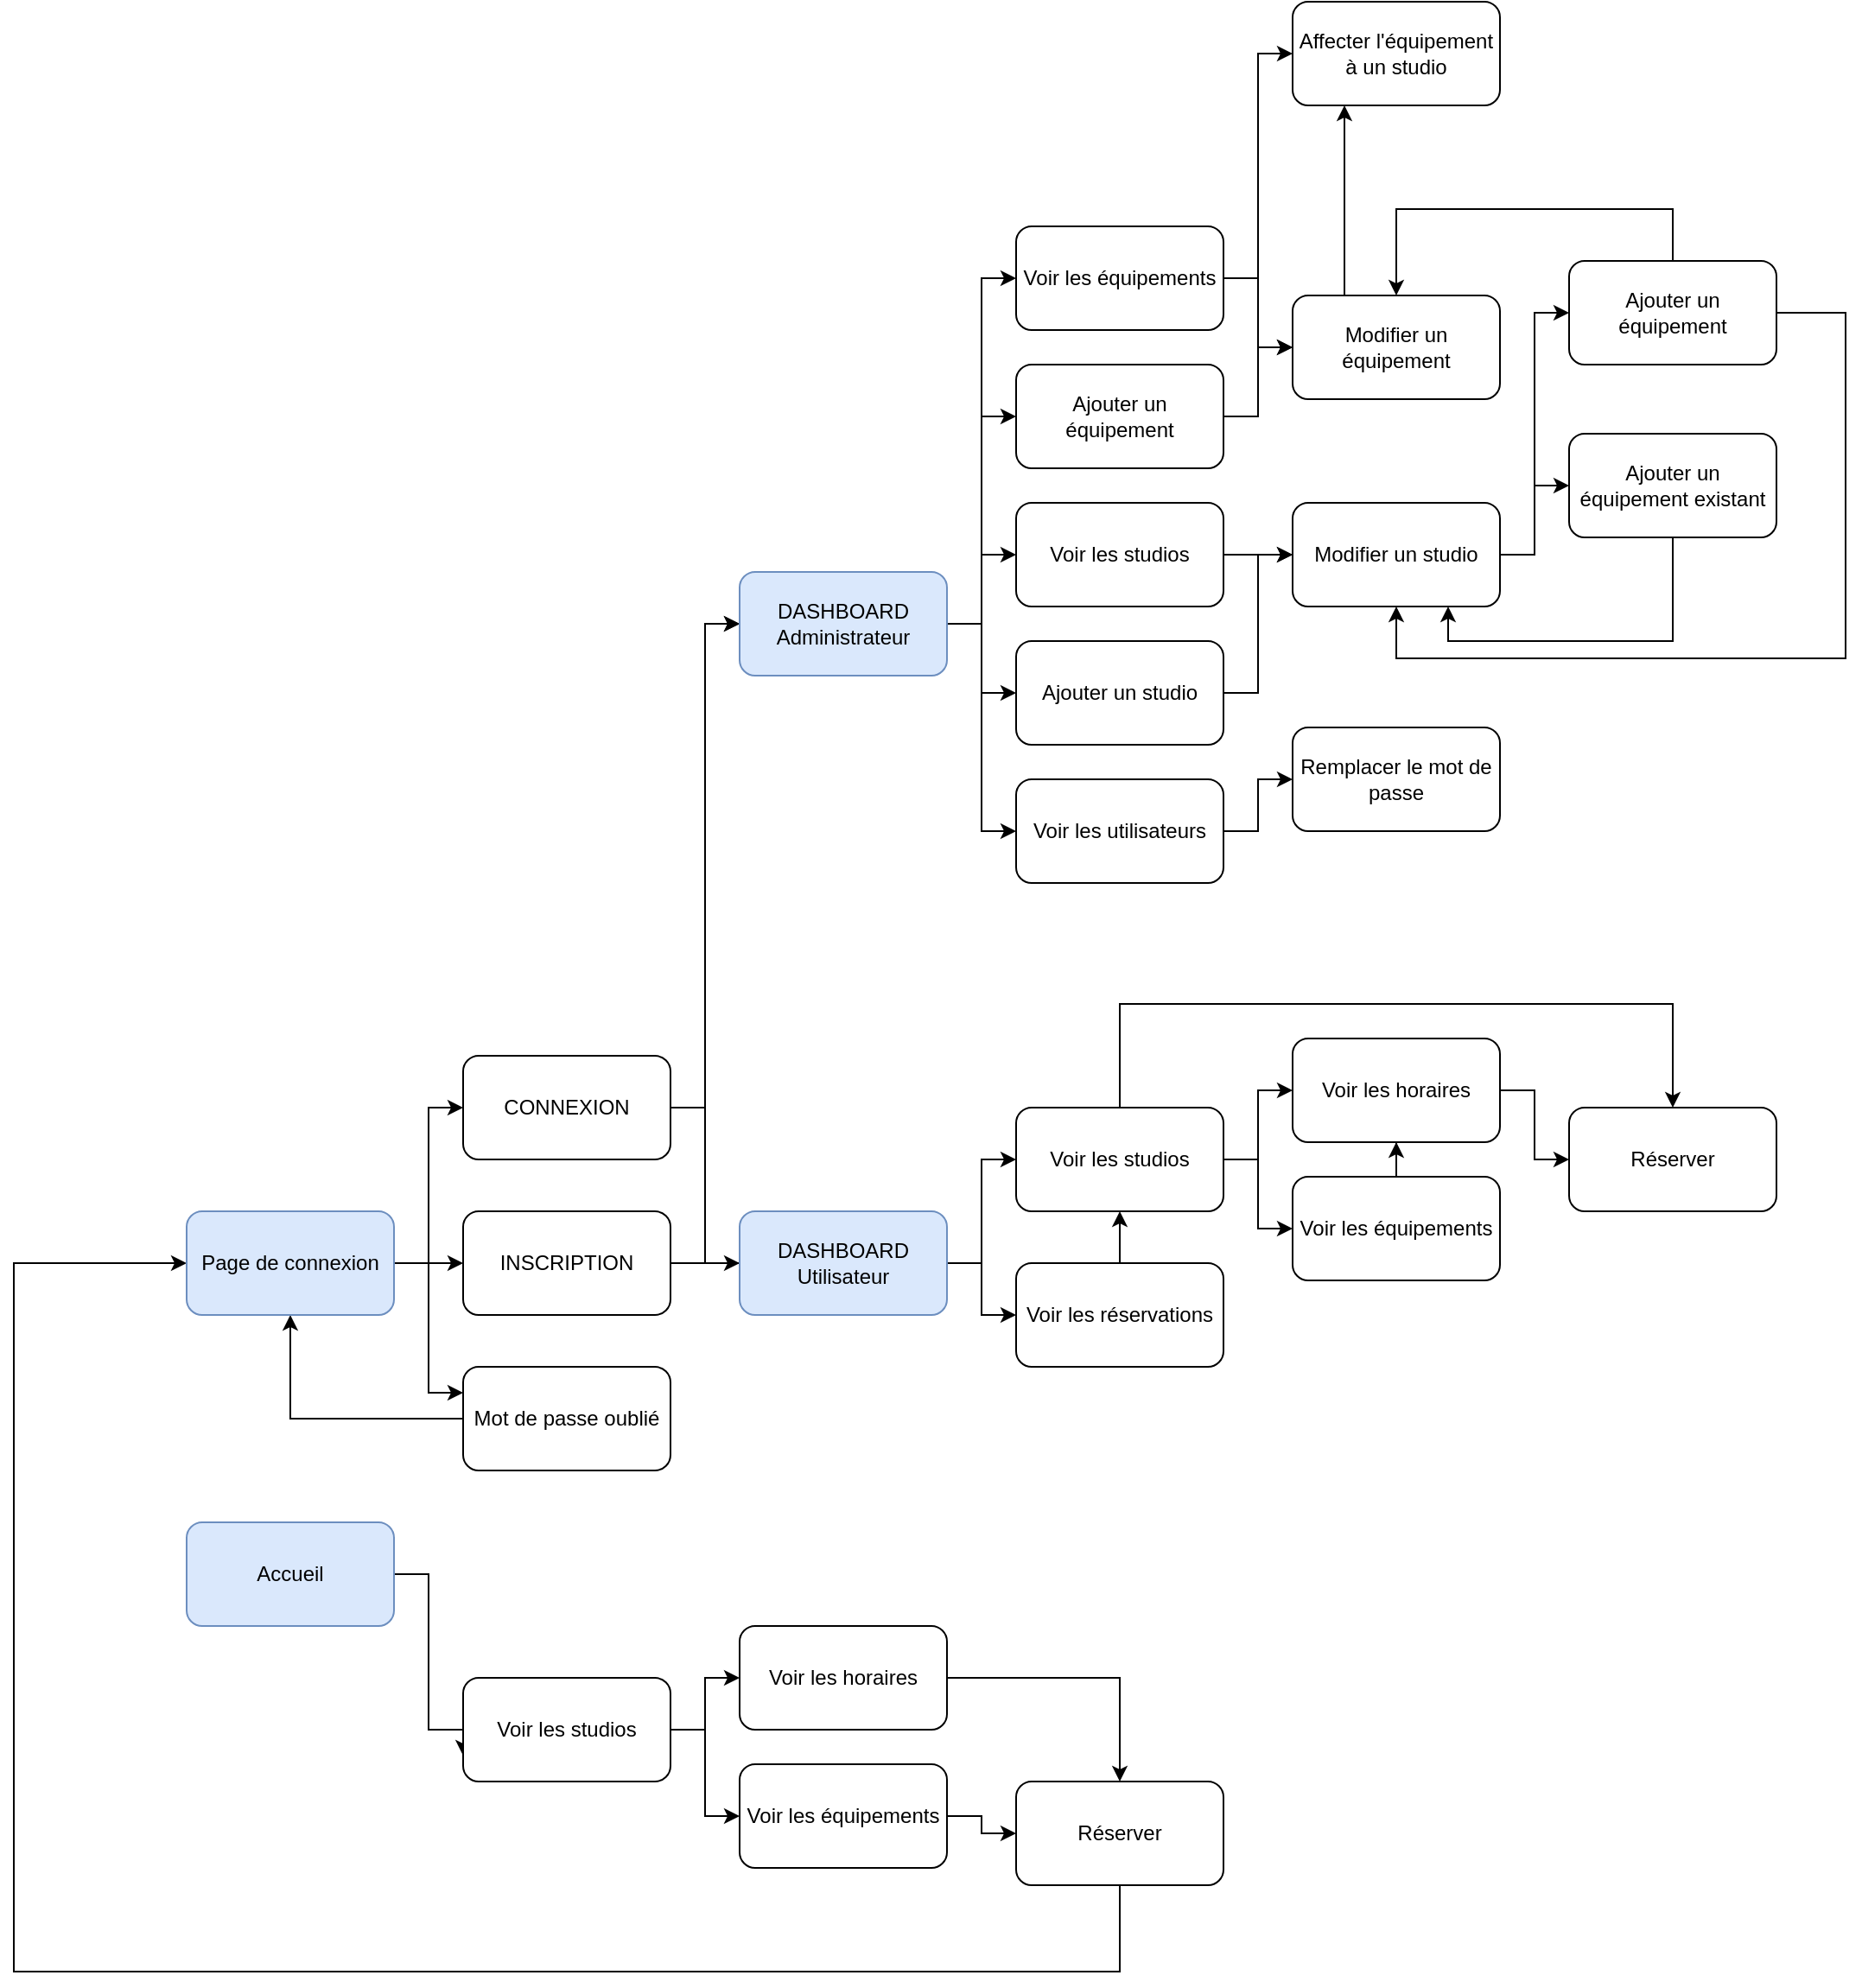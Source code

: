 <mxfile version="21.1.2" type="device">
  <diagram name="Page-1" id="eyfP5lk1WhJ4zAkFruP8">
    <mxGraphModel dx="1436" dy="1406" grid="1" gridSize="10" guides="1" tooltips="1" connect="1" arrows="1" fold="1" page="0" pageScale="1" pageWidth="827" pageHeight="1169" math="0" shadow="0">
      <root>
        <mxCell id="0" />
        <mxCell id="1" parent="0" />
        <mxCell id="dI4EPj5WjsACikyE1mMq-19" style="edgeStyle=orthogonalEdgeStyle;rounded=0;orthogonalLoop=1;jettySize=auto;html=1;entryX=0;entryY=0.5;entryDx=0;entryDy=0;" edge="1" parent="1" source="dI4EPj5WjsACikyE1mMq-1" target="dI4EPj5WjsACikyE1mMq-18">
          <mxGeometry relative="1" as="geometry" />
        </mxCell>
        <mxCell id="dI4EPj5WjsACikyE1mMq-39" style="edgeStyle=orthogonalEdgeStyle;rounded=0;orthogonalLoop=1;jettySize=auto;html=1;entryX=0;entryY=0.5;entryDx=0;entryDy=0;" edge="1" parent="1" source="dI4EPj5WjsACikyE1mMq-1" target="dI4EPj5WjsACikyE1mMq-38">
          <mxGeometry relative="1" as="geometry" />
        </mxCell>
        <mxCell id="dI4EPj5WjsACikyE1mMq-1" value="CONNEXION" style="rounded=1;whiteSpace=wrap;html=1;" vertex="1" parent="1">
          <mxGeometry x="240" y="40" width="120" height="60" as="geometry" />
        </mxCell>
        <mxCell id="dI4EPj5WjsACikyE1mMq-20" style="edgeStyle=orthogonalEdgeStyle;rounded=0;orthogonalLoop=1;jettySize=auto;html=1;" edge="1" parent="1" source="dI4EPj5WjsACikyE1mMq-2">
          <mxGeometry relative="1" as="geometry">
            <mxPoint x="410" y="160" as="targetPoint" />
          </mxGeometry>
        </mxCell>
        <mxCell id="dI4EPj5WjsACikyE1mMq-40" style="edgeStyle=orthogonalEdgeStyle;rounded=0;orthogonalLoop=1;jettySize=auto;html=1;entryX=0;entryY=0.5;entryDx=0;entryDy=0;" edge="1" parent="1" source="dI4EPj5WjsACikyE1mMq-2" target="dI4EPj5WjsACikyE1mMq-38">
          <mxGeometry relative="1" as="geometry" />
        </mxCell>
        <mxCell id="dI4EPj5WjsACikyE1mMq-2" value="INSCRIPTION" style="rounded=1;whiteSpace=wrap;html=1;" vertex="1" parent="1">
          <mxGeometry x="240" y="130" width="120" height="60" as="geometry" />
        </mxCell>
        <mxCell id="dI4EPj5WjsACikyE1mMq-14" style="edgeStyle=orthogonalEdgeStyle;rounded=0;orthogonalLoop=1;jettySize=auto;html=1;" edge="1" parent="1" source="dI4EPj5WjsACikyE1mMq-3" target="dI4EPj5WjsACikyE1mMq-8">
          <mxGeometry relative="1" as="geometry" />
        </mxCell>
        <mxCell id="dI4EPj5WjsACikyE1mMq-3" value="Mot de passe oublié" style="rounded=1;whiteSpace=wrap;html=1;" vertex="1" parent="1">
          <mxGeometry x="240" y="220" width="120" height="60" as="geometry" />
        </mxCell>
        <mxCell id="dI4EPj5WjsACikyE1mMq-11" style="edgeStyle=orthogonalEdgeStyle;rounded=0;orthogonalLoop=1;jettySize=auto;html=1;entryX=0;entryY=0.75;entryDx=0;entryDy=0;" edge="1" parent="1" source="dI4EPj5WjsACikyE1mMq-4" target="dI4EPj5WjsACikyE1mMq-6">
          <mxGeometry relative="1" as="geometry">
            <Array as="points">
              <mxPoint x="220" y="340" />
              <mxPoint x="220" y="430" />
              <mxPoint x="240" y="430" />
            </Array>
          </mxGeometry>
        </mxCell>
        <mxCell id="dI4EPj5WjsACikyE1mMq-4" value="Accueil" style="rounded=1;whiteSpace=wrap;html=1;fillColor=#dae8fc;strokeColor=#6c8ebf;" vertex="1" parent="1">
          <mxGeometry x="80" y="310" width="120" height="60" as="geometry" />
        </mxCell>
        <mxCell id="dI4EPj5WjsACikyE1mMq-12" style="edgeStyle=orthogonalEdgeStyle;rounded=0;orthogonalLoop=1;jettySize=auto;html=1;" edge="1" parent="1" source="dI4EPj5WjsACikyE1mMq-6" target="dI4EPj5WjsACikyE1mMq-7">
          <mxGeometry relative="1" as="geometry" />
        </mxCell>
        <mxCell id="dI4EPj5WjsACikyE1mMq-23" style="edgeStyle=orthogonalEdgeStyle;rounded=0;orthogonalLoop=1;jettySize=auto;html=1;entryX=0;entryY=0.5;entryDx=0;entryDy=0;" edge="1" parent="1" source="dI4EPj5WjsACikyE1mMq-6" target="dI4EPj5WjsACikyE1mMq-22">
          <mxGeometry relative="1" as="geometry" />
        </mxCell>
        <mxCell id="dI4EPj5WjsACikyE1mMq-6" value="Voir les studios" style="rounded=1;whiteSpace=wrap;html=1;" vertex="1" parent="1">
          <mxGeometry x="240" y="400" width="120" height="60" as="geometry" />
        </mxCell>
        <mxCell id="dI4EPj5WjsACikyE1mMq-9" style="edgeStyle=orthogonalEdgeStyle;rounded=0;orthogonalLoop=1;jettySize=auto;html=1;entryX=0;entryY=0.5;entryDx=0;entryDy=0;exitX=0.5;exitY=1;exitDx=0;exitDy=0;" edge="1" parent="1" source="dI4EPj5WjsACikyE1mMq-10" target="dI4EPj5WjsACikyE1mMq-8">
          <mxGeometry relative="1" as="geometry">
            <Array as="points">
              <mxPoint x="620" y="570" />
              <mxPoint x="-20" y="570" />
              <mxPoint x="-20" y="160" />
            </Array>
          </mxGeometry>
        </mxCell>
        <mxCell id="dI4EPj5WjsACikyE1mMq-13" style="edgeStyle=orthogonalEdgeStyle;rounded=0;orthogonalLoop=1;jettySize=auto;html=1;" edge="1" parent="1" source="dI4EPj5WjsACikyE1mMq-7" target="dI4EPj5WjsACikyE1mMq-10">
          <mxGeometry relative="1" as="geometry" />
        </mxCell>
        <mxCell id="dI4EPj5WjsACikyE1mMq-7" value="Voir les équipements" style="rounded=1;whiteSpace=wrap;html=1;" vertex="1" parent="1">
          <mxGeometry x="400" y="450" width="120" height="60" as="geometry" />
        </mxCell>
        <mxCell id="dI4EPj5WjsACikyE1mMq-15" style="edgeStyle=orthogonalEdgeStyle;rounded=0;orthogonalLoop=1;jettySize=auto;html=1;entryX=0;entryY=0.25;entryDx=0;entryDy=0;" edge="1" parent="1" source="dI4EPj5WjsACikyE1mMq-8" target="dI4EPj5WjsACikyE1mMq-3">
          <mxGeometry relative="1" as="geometry" />
        </mxCell>
        <mxCell id="dI4EPj5WjsACikyE1mMq-16" style="edgeStyle=orthogonalEdgeStyle;rounded=0;orthogonalLoop=1;jettySize=auto;html=1;entryX=0;entryY=0.5;entryDx=0;entryDy=0;" edge="1" parent="1" source="dI4EPj5WjsACikyE1mMq-8" target="dI4EPj5WjsACikyE1mMq-2">
          <mxGeometry relative="1" as="geometry" />
        </mxCell>
        <mxCell id="dI4EPj5WjsACikyE1mMq-17" style="edgeStyle=orthogonalEdgeStyle;rounded=0;orthogonalLoop=1;jettySize=auto;html=1;entryX=0;entryY=0.5;entryDx=0;entryDy=0;" edge="1" parent="1" source="dI4EPj5WjsACikyE1mMq-8" target="dI4EPj5WjsACikyE1mMq-1">
          <mxGeometry relative="1" as="geometry" />
        </mxCell>
        <mxCell id="dI4EPj5WjsACikyE1mMq-8" value="Page de connexion" style="rounded=1;whiteSpace=wrap;html=1;fillColor=#dae8fc;strokeColor=#6c8ebf;" vertex="1" parent="1">
          <mxGeometry x="80" y="130" width="120" height="60" as="geometry" />
        </mxCell>
        <mxCell id="dI4EPj5WjsACikyE1mMq-10" value="Réserver" style="rounded=1;whiteSpace=wrap;html=1;" vertex="1" parent="1">
          <mxGeometry x="560" y="460" width="120" height="60" as="geometry" />
        </mxCell>
        <mxCell id="dI4EPj5WjsACikyE1mMq-25" style="edgeStyle=orthogonalEdgeStyle;rounded=0;orthogonalLoop=1;jettySize=auto;html=1;entryX=0;entryY=0.5;entryDx=0;entryDy=0;" edge="1" parent="1" source="dI4EPj5WjsACikyE1mMq-18" target="dI4EPj5WjsACikyE1mMq-21">
          <mxGeometry relative="1" as="geometry" />
        </mxCell>
        <mxCell id="dI4EPj5WjsACikyE1mMq-36" style="edgeStyle=orthogonalEdgeStyle;rounded=0;orthogonalLoop=1;jettySize=auto;html=1;entryX=0;entryY=0.5;entryDx=0;entryDy=0;" edge="1" parent="1" source="dI4EPj5WjsACikyE1mMq-18" target="dI4EPj5WjsACikyE1mMq-35">
          <mxGeometry relative="1" as="geometry" />
        </mxCell>
        <mxCell id="dI4EPj5WjsACikyE1mMq-18" value="DASHBOARD Utilisateur" style="rounded=1;whiteSpace=wrap;html=1;fillColor=#dae8fc;strokeColor=#6c8ebf;" vertex="1" parent="1">
          <mxGeometry x="400" y="130" width="120" height="60" as="geometry" />
        </mxCell>
        <mxCell id="dI4EPj5WjsACikyE1mMq-31" style="edgeStyle=orthogonalEdgeStyle;rounded=0;orthogonalLoop=1;jettySize=auto;html=1;entryX=0;entryY=0.5;entryDx=0;entryDy=0;" edge="1" parent="1" source="dI4EPj5WjsACikyE1mMq-21" target="dI4EPj5WjsACikyE1mMq-30">
          <mxGeometry relative="1" as="geometry" />
        </mxCell>
        <mxCell id="dI4EPj5WjsACikyE1mMq-32" style="edgeStyle=orthogonalEdgeStyle;rounded=0;orthogonalLoop=1;jettySize=auto;html=1;entryX=0;entryY=0.5;entryDx=0;entryDy=0;" edge="1" parent="1" source="dI4EPj5WjsACikyE1mMq-21" target="dI4EPj5WjsACikyE1mMq-28">
          <mxGeometry relative="1" as="geometry" />
        </mxCell>
        <mxCell id="dI4EPj5WjsACikyE1mMq-67" style="edgeStyle=orthogonalEdgeStyle;rounded=0;orthogonalLoop=1;jettySize=auto;html=1;entryX=0.5;entryY=0;entryDx=0;entryDy=0;" edge="1" parent="1" source="dI4EPj5WjsACikyE1mMq-21" target="dI4EPj5WjsACikyE1mMq-29">
          <mxGeometry relative="1" as="geometry">
            <Array as="points">
              <mxPoint x="620" y="10" />
              <mxPoint x="940" y="10" />
            </Array>
          </mxGeometry>
        </mxCell>
        <mxCell id="dI4EPj5WjsACikyE1mMq-21" value="Voir les studios" style="rounded=1;whiteSpace=wrap;html=1;" vertex="1" parent="1">
          <mxGeometry x="560" y="70" width="120" height="60" as="geometry" />
        </mxCell>
        <mxCell id="dI4EPj5WjsACikyE1mMq-24" style="edgeStyle=orthogonalEdgeStyle;rounded=0;orthogonalLoop=1;jettySize=auto;html=1;" edge="1" parent="1" source="dI4EPj5WjsACikyE1mMq-22" target="dI4EPj5WjsACikyE1mMq-10">
          <mxGeometry relative="1" as="geometry" />
        </mxCell>
        <mxCell id="dI4EPj5WjsACikyE1mMq-22" value="Voir les horaires" style="rounded=1;whiteSpace=wrap;html=1;" vertex="1" parent="1">
          <mxGeometry x="400" y="370" width="120" height="60" as="geometry" />
        </mxCell>
        <mxCell id="dI4EPj5WjsACikyE1mMq-68" style="edgeStyle=orthogonalEdgeStyle;rounded=0;orthogonalLoop=1;jettySize=auto;html=1;entryX=0.5;entryY=1;entryDx=0;entryDy=0;" edge="1" parent="1" source="dI4EPj5WjsACikyE1mMq-28" target="dI4EPj5WjsACikyE1mMq-30">
          <mxGeometry relative="1" as="geometry" />
        </mxCell>
        <mxCell id="dI4EPj5WjsACikyE1mMq-28" value="Voir les équipements" style="rounded=1;whiteSpace=wrap;html=1;" vertex="1" parent="1">
          <mxGeometry x="720" y="110" width="120" height="60" as="geometry" />
        </mxCell>
        <mxCell id="dI4EPj5WjsACikyE1mMq-29" value="Réserver" style="rounded=1;whiteSpace=wrap;html=1;" vertex="1" parent="1">
          <mxGeometry x="880" y="70" width="120" height="60" as="geometry" />
        </mxCell>
        <mxCell id="dI4EPj5WjsACikyE1mMq-33" style="edgeStyle=orthogonalEdgeStyle;rounded=0;orthogonalLoop=1;jettySize=auto;html=1;entryX=0;entryY=0.5;entryDx=0;entryDy=0;" edge="1" parent="1" source="dI4EPj5WjsACikyE1mMq-30" target="dI4EPj5WjsACikyE1mMq-29">
          <mxGeometry relative="1" as="geometry" />
        </mxCell>
        <mxCell id="dI4EPj5WjsACikyE1mMq-30" value="Voir les horaires" style="rounded=1;whiteSpace=wrap;html=1;" vertex="1" parent="1">
          <mxGeometry x="720" y="30" width="120" height="60" as="geometry" />
        </mxCell>
        <mxCell id="dI4EPj5WjsACikyE1mMq-37" style="edgeStyle=orthogonalEdgeStyle;rounded=0;orthogonalLoop=1;jettySize=auto;html=1;" edge="1" parent="1" source="dI4EPj5WjsACikyE1mMq-35" target="dI4EPj5WjsACikyE1mMq-21">
          <mxGeometry relative="1" as="geometry" />
        </mxCell>
        <mxCell id="dI4EPj5WjsACikyE1mMq-35" value="Voir les réservations" style="rounded=1;whiteSpace=wrap;html=1;" vertex="1" parent="1">
          <mxGeometry x="560" y="160" width="120" height="60" as="geometry" />
        </mxCell>
        <mxCell id="dI4EPj5WjsACikyE1mMq-57" style="edgeStyle=orthogonalEdgeStyle;rounded=0;orthogonalLoop=1;jettySize=auto;html=1;entryX=0;entryY=0.5;entryDx=0;entryDy=0;" edge="1" parent="1" source="dI4EPj5WjsACikyE1mMq-38" target="dI4EPj5WjsACikyE1mMq-44">
          <mxGeometry relative="1" as="geometry" />
        </mxCell>
        <mxCell id="dI4EPj5WjsACikyE1mMq-58" style="edgeStyle=orthogonalEdgeStyle;rounded=0;orthogonalLoop=1;jettySize=auto;html=1;" edge="1" parent="1" source="dI4EPj5WjsACikyE1mMq-38" target="dI4EPj5WjsACikyE1mMq-43">
          <mxGeometry relative="1" as="geometry" />
        </mxCell>
        <mxCell id="dI4EPj5WjsACikyE1mMq-59" style="edgeStyle=orthogonalEdgeStyle;rounded=0;orthogonalLoop=1;jettySize=auto;html=1;" edge="1" parent="1" source="dI4EPj5WjsACikyE1mMq-38" target="dI4EPj5WjsACikyE1mMq-41">
          <mxGeometry relative="1" as="geometry" />
        </mxCell>
        <mxCell id="dI4EPj5WjsACikyE1mMq-60" style="edgeStyle=orthogonalEdgeStyle;rounded=0;orthogonalLoop=1;jettySize=auto;html=1;entryX=0;entryY=0.5;entryDx=0;entryDy=0;" edge="1" parent="1" source="dI4EPj5WjsACikyE1mMq-38" target="dI4EPj5WjsACikyE1mMq-51">
          <mxGeometry relative="1" as="geometry" />
        </mxCell>
        <mxCell id="dI4EPj5WjsACikyE1mMq-61" style="edgeStyle=orthogonalEdgeStyle;rounded=0;orthogonalLoop=1;jettySize=auto;html=1;entryX=0;entryY=0.5;entryDx=0;entryDy=0;" edge="1" parent="1" source="dI4EPj5WjsACikyE1mMq-38" target="dI4EPj5WjsACikyE1mMq-50">
          <mxGeometry relative="1" as="geometry" />
        </mxCell>
        <mxCell id="dI4EPj5WjsACikyE1mMq-38" value="DASHBOARD Administrateur" style="rounded=1;whiteSpace=wrap;html=1;fillColor=#dae8fc;strokeColor=#6c8ebf;" vertex="1" parent="1">
          <mxGeometry x="400" y="-240" width="120" height="60" as="geometry" />
        </mxCell>
        <mxCell id="dI4EPj5WjsACikyE1mMq-46" style="edgeStyle=orthogonalEdgeStyle;rounded=0;orthogonalLoop=1;jettySize=auto;html=1;entryX=0;entryY=0.5;entryDx=0;entryDy=0;" edge="1" parent="1" source="dI4EPj5WjsACikyE1mMq-41" target="dI4EPj5WjsACikyE1mMq-45">
          <mxGeometry relative="1" as="geometry" />
        </mxCell>
        <mxCell id="dI4EPj5WjsACikyE1mMq-41" value="Voir les studios" style="rounded=1;whiteSpace=wrap;html=1;" vertex="1" parent="1">
          <mxGeometry x="560" y="-280" width="120" height="60" as="geometry" />
        </mxCell>
        <mxCell id="dI4EPj5WjsACikyE1mMq-47" style="edgeStyle=orthogonalEdgeStyle;rounded=0;orthogonalLoop=1;jettySize=auto;html=1;entryX=0;entryY=0.5;entryDx=0;entryDy=0;" edge="1" parent="1" source="dI4EPj5WjsACikyE1mMq-43" target="dI4EPj5WjsACikyE1mMq-45">
          <mxGeometry relative="1" as="geometry" />
        </mxCell>
        <mxCell id="dI4EPj5WjsACikyE1mMq-43" value="Ajouter un studio" style="rounded=1;whiteSpace=wrap;html=1;" vertex="1" parent="1">
          <mxGeometry x="560" y="-200" width="120" height="60" as="geometry" />
        </mxCell>
        <mxCell id="dI4EPj5WjsACikyE1mMq-66" style="edgeStyle=orthogonalEdgeStyle;rounded=0;orthogonalLoop=1;jettySize=auto;html=1;entryX=0;entryY=0.5;entryDx=0;entryDy=0;" edge="1" parent="1" source="dI4EPj5WjsACikyE1mMq-44" target="dI4EPj5WjsACikyE1mMq-65">
          <mxGeometry relative="1" as="geometry" />
        </mxCell>
        <mxCell id="dI4EPj5WjsACikyE1mMq-44" value="Voir les utilisateurs" style="rounded=1;whiteSpace=wrap;html=1;" vertex="1" parent="1">
          <mxGeometry x="560" y="-120" width="120" height="60" as="geometry" />
        </mxCell>
        <mxCell id="dI4EPj5WjsACikyE1mMq-56" style="edgeStyle=orthogonalEdgeStyle;rounded=0;orthogonalLoop=1;jettySize=auto;html=1;entryX=0;entryY=0.5;entryDx=0;entryDy=0;" edge="1" parent="1" source="dI4EPj5WjsACikyE1mMq-45" target="dI4EPj5WjsACikyE1mMq-48">
          <mxGeometry relative="1" as="geometry" />
        </mxCell>
        <mxCell id="dI4EPj5WjsACikyE1mMq-62" style="edgeStyle=orthogonalEdgeStyle;rounded=0;orthogonalLoop=1;jettySize=auto;html=1;" edge="1" parent="1" source="dI4EPj5WjsACikyE1mMq-45" target="dI4EPj5WjsACikyE1mMq-49">
          <mxGeometry relative="1" as="geometry" />
        </mxCell>
        <mxCell id="dI4EPj5WjsACikyE1mMq-45" value="Modifier un studio" style="rounded=1;whiteSpace=wrap;html=1;" vertex="1" parent="1">
          <mxGeometry x="720" y="-280" width="120" height="60" as="geometry" />
        </mxCell>
        <mxCell id="dI4EPj5WjsACikyE1mMq-55" style="edgeStyle=orthogonalEdgeStyle;rounded=0;orthogonalLoop=1;jettySize=auto;html=1;" edge="1" parent="1" source="dI4EPj5WjsACikyE1mMq-48" target="dI4EPj5WjsACikyE1mMq-52">
          <mxGeometry relative="1" as="geometry">
            <Array as="points">
              <mxPoint x="940" y="-450" />
              <mxPoint x="780" y="-450" />
            </Array>
          </mxGeometry>
        </mxCell>
        <mxCell id="dI4EPj5WjsACikyE1mMq-64" style="edgeStyle=orthogonalEdgeStyle;rounded=0;orthogonalLoop=1;jettySize=auto;html=1;" edge="1" parent="1" source="dI4EPj5WjsACikyE1mMq-48" target="dI4EPj5WjsACikyE1mMq-45">
          <mxGeometry relative="1" as="geometry">
            <Array as="points">
              <mxPoint x="1040" y="-390" />
              <mxPoint x="1040" y="-190" />
              <mxPoint x="780" y="-190" />
            </Array>
          </mxGeometry>
        </mxCell>
        <mxCell id="dI4EPj5WjsACikyE1mMq-48" value="Ajouter un équipement" style="rounded=1;whiteSpace=wrap;html=1;" vertex="1" parent="1">
          <mxGeometry x="880" y="-420" width="120" height="60" as="geometry" />
        </mxCell>
        <mxCell id="dI4EPj5WjsACikyE1mMq-63" style="edgeStyle=orthogonalEdgeStyle;rounded=0;orthogonalLoop=1;jettySize=auto;html=1;entryX=0.75;entryY=1;entryDx=0;entryDy=0;" edge="1" parent="1" source="dI4EPj5WjsACikyE1mMq-49" target="dI4EPj5WjsACikyE1mMq-45">
          <mxGeometry relative="1" as="geometry">
            <Array as="points">
              <mxPoint x="940" y="-200" />
              <mxPoint x="810" y="-200" />
            </Array>
          </mxGeometry>
        </mxCell>
        <mxCell id="dI4EPj5WjsACikyE1mMq-49" value="Ajouter un équipement existant" style="rounded=1;whiteSpace=wrap;html=1;" vertex="1" parent="1">
          <mxGeometry x="880" y="-320" width="120" height="60" as="geometry" />
        </mxCell>
        <mxCell id="dI4EPj5WjsACikyE1mMq-53" style="edgeStyle=orthogonalEdgeStyle;rounded=0;orthogonalLoop=1;jettySize=auto;html=1;entryX=0;entryY=0.5;entryDx=0;entryDy=0;" edge="1" parent="1" source="dI4EPj5WjsACikyE1mMq-50" target="dI4EPj5WjsACikyE1mMq-52">
          <mxGeometry relative="1" as="geometry" />
        </mxCell>
        <mxCell id="dI4EPj5WjsACikyE1mMq-70" style="edgeStyle=orthogonalEdgeStyle;rounded=0;orthogonalLoop=1;jettySize=auto;html=1;entryX=0;entryY=0.5;entryDx=0;entryDy=0;" edge="1" parent="1" source="dI4EPj5WjsACikyE1mMq-50" target="dI4EPj5WjsACikyE1mMq-69">
          <mxGeometry relative="1" as="geometry" />
        </mxCell>
        <mxCell id="dI4EPj5WjsACikyE1mMq-50" value="Voir les équipements" style="rounded=1;whiteSpace=wrap;html=1;" vertex="1" parent="1">
          <mxGeometry x="560" y="-440" width="120" height="60" as="geometry" />
        </mxCell>
        <mxCell id="dI4EPj5WjsACikyE1mMq-54" style="edgeStyle=orthogonalEdgeStyle;rounded=0;orthogonalLoop=1;jettySize=auto;html=1;" edge="1" parent="1" source="dI4EPj5WjsACikyE1mMq-51" target="dI4EPj5WjsACikyE1mMq-52">
          <mxGeometry relative="1" as="geometry" />
        </mxCell>
        <mxCell id="dI4EPj5WjsACikyE1mMq-51" value="Ajouter un équipement" style="rounded=1;whiteSpace=wrap;html=1;" vertex="1" parent="1">
          <mxGeometry x="560" y="-360" width="120" height="60" as="geometry" />
        </mxCell>
        <mxCell id="dI4EPj5WjsACikyE1mMq-71" style="edgeStyle=orthogonalEdgeStyle;rounded=0;orthogonalLoop=1;jettySize=auto;html=1;entryX=0.25;entryY=1;entryDx=0;entryDy=0;exitX=0.25;exitY=0;exitDx=0;exitDy=0;" edge="1" parent="1" source="dI4EPj5WjsACikyE1mMq-52" target="dI4EPj5WjsACikyE1mMq-69">
          <mxGeometry relative="1" as="geometry" />
        </mxCell>
        <mxCell id="dI4EPj5WjsACikyE1mMq-52" value="Modifier un équipement" style="rounded=1;whiteSpace=wrap;html=1;" vertex="1" parent="1">
          <mxGeometry x="720" y="-400" width="120" height="60" as="geometry" />
        </mxCell>
        <mxCell id="dI4EPj5WjsACikyE1mMq-65" value="Remplacer le mot de passe" style="rounded=1;whiteSpace=wrap;html=1;" vertex="1" parent="1">
          <mxGeometry x="720" y="-150" width="120" height="60" as="geometry" />
        </mxCell>
        <mxCell id="dI4EPj5WjsACikyE1mMq-69" value="Affecter l&#39;équipement à un studio" style="rounded=1;whiteSpace=wrap;html=1;" vertex="1" parent="1">
          <mxGeometry x="720" y="-570" width="120" height="60" as="geometry" />
        </mxCell>
      </root>
    </mxGraphModel>
  </diagram>
</mxfile>
